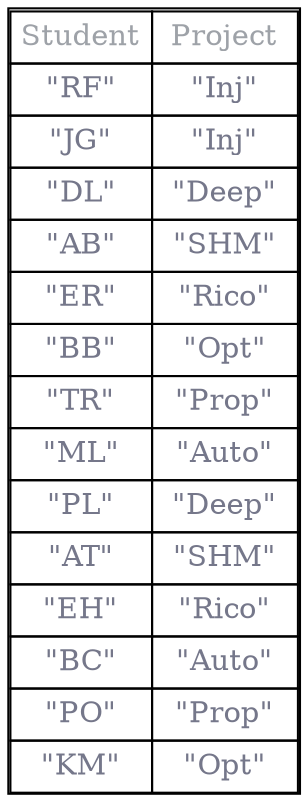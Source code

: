   digraph html {
abc [shape=none, margin=0, label=<
        <TABLE  CELLBORDER="0" CELLSPACING="0" CELLPADDING="4">
            <TR BGCOLOR="#1B1F24" >
                    <TD BORDER="1px solid #d4d4d4"><FONT COLOR="#9EA2A8">Student</FONT></TD>
                    <TD BORDER="1px solid #d4d4d4"><FONT COLOR="#9EA2A8">Project</FONT></TD>
            </TR><TR BGCOLOR="#EBEBEB"><TD BORDER="1px solid #d4d4d4"><FONT COLOR="#75778A">"RF"</FONT></TD><TD BORDER="1px solid #d4d4d4"><FONT COLOR="#75778A"> "Inj" </FONT></TD></TR>
<TR BGCOLOR="#EBEBEB"><TD BORDER="1px solid #d4d4d4"><FONT COLOR="#75778A">"JG"</FONT></TD><TD BORDER="1px solid #d4d4d4"><FONT COLOR="#75778A"> "Inj" </FONT></TD></TR>
<TR BGCOLOR="#EBEBEB"><TD BORDER="1px solid #d4d4d4"><FONT COLOR="#75778A">"DL"</FONT></TD><TD BORDER="1px solid #d4d4d4"><FONT COLOR="#75778A"> "Deep" </FONT></TD></TR>
<TR BGCOLOR="#EBEBEB"><TD BORDER="1px solid #d4d4d4"><FONT COLOR="#75778A">"AB"</FONT></TD><TD BORDER="1px solid #d4d4d4"><FONT COLOR="#75778A"> "SHM" </FONT></TD></TR>
<TR BGCOLOR="#EBEBEB"><TD BORDER="1px solid #d4d4d4"><FONT COLOR="#75778A">"ER"</FONT></TD><TD BORDER="1px solid #d4d4d4"><FONT COLOR="#75778A"> "Rico" </FONT></TD></TR>
<TR BGCOLOR="#EBEBEB"><TD BORDER="1px solid #d4d4d4"><FONT COLOR="#75778A">"BB"</FONT></TD><TD BORDER="1px solid #d4d4d4"><FONT COLOR="#75778A"> "Opt" </FONT></TD></TR>
<TR BGCOLOR="#EBEBEB"><TD BORDER="1px solid #d4d4d4"><FONT COLOR="#75778A">"TR"</FONT></TD><TD BORDER="1px solid #d4d4d4"><FONT COLOR="#75778A"> "Prop" </FONT></TD></TR>
<TR BGCOLOR="#EBEBEB"><TD BORDER="1px solid #d4d4d4"><FONT COLOR="#75778A">"ML"</FONT></TD><TD BORDER="1px solid #d4d4d4"><FONT COLOR="#75778A"> "Auto" </FONT></TD></TR>
<TR BGCOLOR="#EBEBEB"><TD BORDER="1px solid #d4d4d4"><FONT COLOR="#75778A">"PL"</FONT></TD><TD BORDER="1px solid #d4d4d4"><FONT COLOR="#75778A"> "Deep" </FONT></TD></TR>
<TR BGCOLOR="#EBEBEB"><TD BORDER="1px solid #d4d4d4"><FONT COLOR="#75778A">"AT"</FONT></TD><TD BORDER="1px solid #d4d4d4"><FONT COLOR="#75778A"> "SHM" </FONT></TD></TR>
<TR BGCOLOR="#EBEBEB"><TD BORDER="1px solid #d4d4d4"><FONT COLOR="#75778A">"EH"</FONT></TD><TD BORDER="1px solid #d4d4d4"><FONT COLOR="#75778A"> "Rico" </FONT></TD></TR>
<TR BGCOLOR="#EBEBEB"><TD BORDER="1px solid #d4d4d4"><FONT COLOR="#75778A">"BC"</FONT></TD><TD BORDER="1px solid #d4d4d4"><FONT COLOR="#75778A"> "Auto" </FONT></TD></TR>
<TR BGCOLOR="#EBEBEB"><TD BORDER="1px solid #d4d4d4"><FONT COLOR="#75778A">"PO"</FONT></TD><TD BORDER="1px solid #d4d4d4"><FONT COLOR="#75778A"> "Prop" </FONT></TD></TR>
<TR BGCOLOR="#EBEBEB"><TD BORDER="1px solid #d4d4d4"><FONT COLOR="#75778A">"KM"</FONT></TD><TD BORDER="1px solid #d4d4d4"><FONT COLOR="#75778A"> "Opt" </FONT></TD></TR>
</TABLE>>]}
